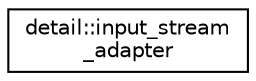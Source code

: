 digraph "Graphical Class Hierarchy"
{
 // LATEX_PDF_SIZE
  edge [fontname="Helvetica",fontsize="10",labelfontname="Helvetica",labelfontsize="10"];
  node [fontname="Helvetica",fontsize="10",shape=record];
  rankdir="LR";
  Node0 [label="detail::input_stream\l_adapter",height=0.2,width=0.4,color="black", fillcolor="white", style="filled",URL="$classdetail_1_1input__stream__adapter.html",tooltip=" "];
}
